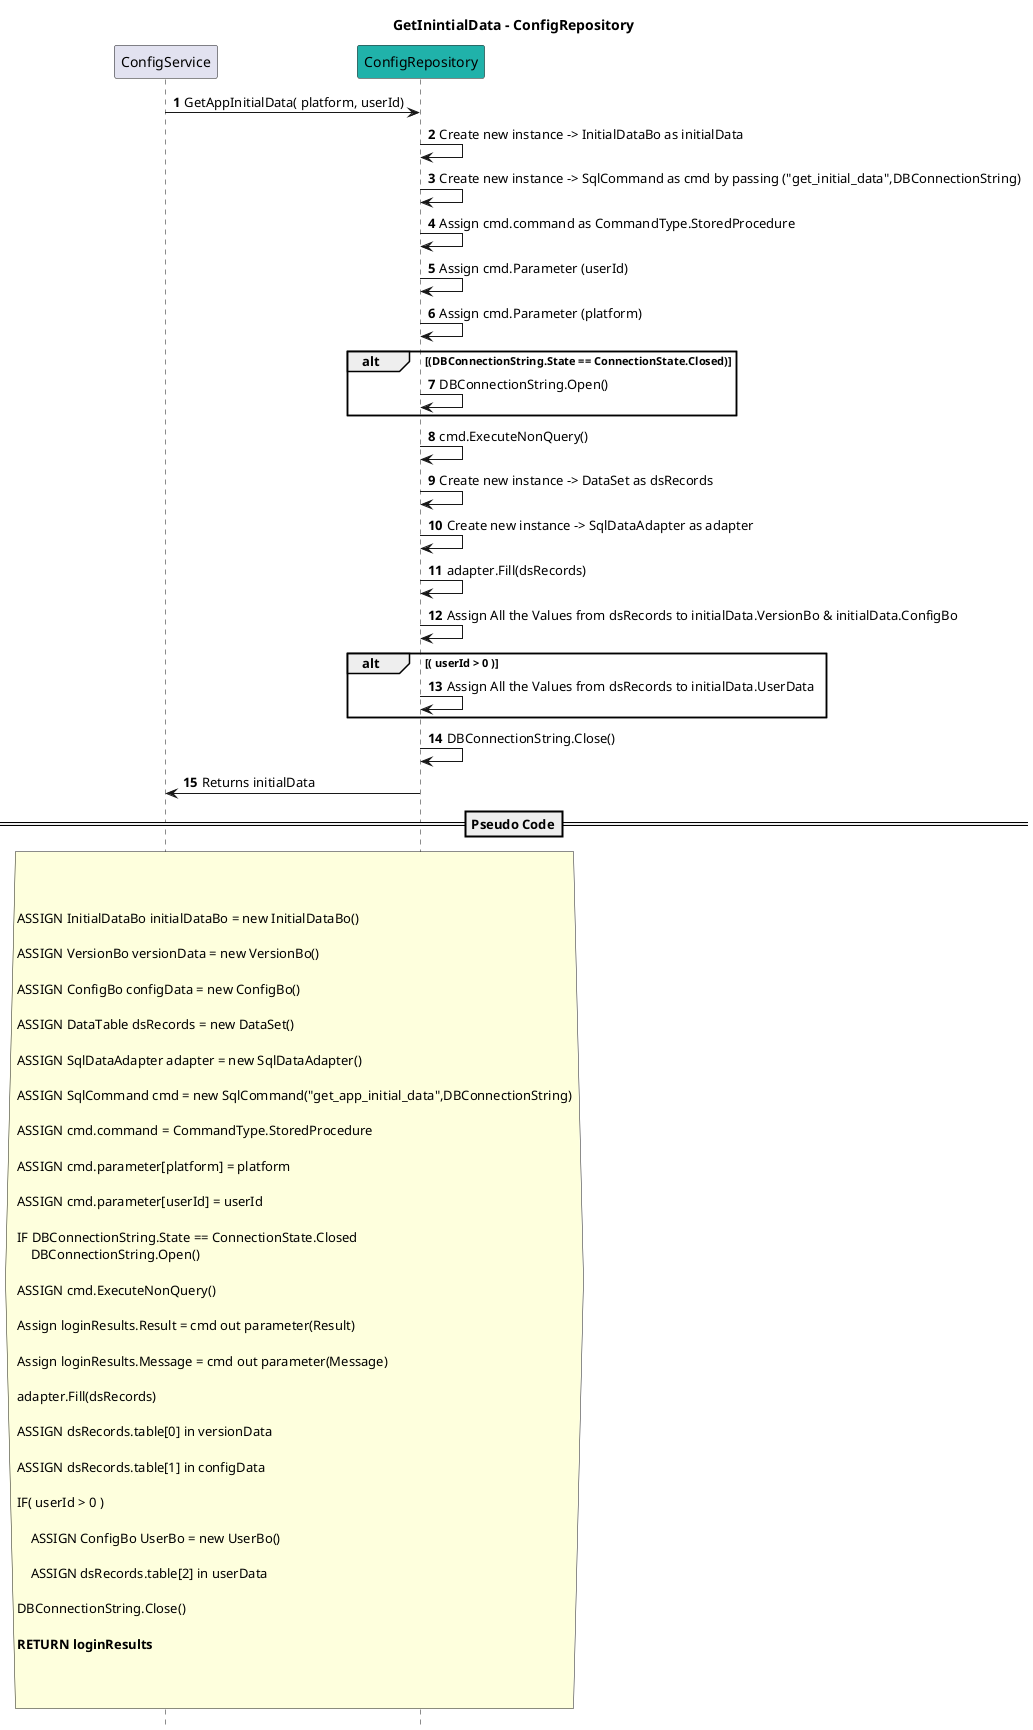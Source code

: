 @startuml

title GetInintialData - ConfigRepository
autonumber
hide footbox

participant ConfigService
participant ConfigRepository #LightSeaGreen

ConfigService -> ConfigRepository : GetAppInitialData( platform, userId)



    ConfigRepository -> ConfigRepository : Create new instance -> InitialDataBo as initialData

    ConfigRepository -> ConfigRepository : Create new instance -> SqlCommand as cmd by passing ("get_initial_data",DBConnectionString)

    ConfigRepository -> ConfigRepository : Assign cmd.command as CommandType.StoredProcedure

    ConfigRepository -> ConfigRepository : Assign cmd.Parameter (userId)

    ConfigRepository -> ConfigRepository : Assign cmd.Parameter (platform)
    
    alt (DBConnectionString.State == ConnectionState.Closed)
        ConfigRepository -> ConfigRepository : DBConnectionString.Open()
    end

    ConfigRepository -> ConfigRepository : cmd.ExecuteNonQuery()

    ConfigRepository -> ConfigRepository : Create new instance -> DataSet as dsRecords

    ConfigRepository -> ConfigRepository : Create new instance -> SqlDataAdapter as adapter

    ConfigRepository -> ConfigRepository : adapter.Fill(dsRecords)

    ConfigRepository -> ConfigRepository : Assign All the Values from dsRecords to initialData.VersionBo & initialData.ConfigBo
    

    alt ( userId > 0 )
        


        ConfigRepository -> ConfigRepository : Assign All the Values from dsRecords to initialData.UserData 
        
         
    end

    ConfigRepository -> ConfigRepository : DBConnectionString.Close()



    ConfigRepository -> ConfigService : Returns initialData


==Pseudo Code==
hnote across

    
        
        ASSIGN InitialDataBo initialDataBo = new InitialDataBo()

        ASSIGN VersionBo versionData = new VersionBo()

        ASSIGN ConfigBo configData = new ConfigBo()

        ASSIGN DataTable dsRecords = new DataSet()

        ASSIGN SqlDataAdapter adapter = new SqlDataAdapter()

        ASSIGN SqlCommand cmd = new SqlCommand("get_app_initial_data",DBConnectionString)
        
        ASSIGN cmd.command = CommandType.StoredProcedure

        ASSIGN cmd.parameter[platform] = platform

        ASSIGN cmd.parameter[userId] = userId
        
        IF DBConnectionString.State == ConnectionState.Closed
            DBConnectionString.Open()
        
        ASSIGN cmd.ExecuteNonQuery() 

        Assign loginResults.Result = cmd out parameter(Result)

        Assign loginResults.Message = cmd out parameter(Message)

        adapter.Fill(dsRecords)

        ASSIGN dsRecords.table[0] in versionData

        ASSIGN dsRecords.table[1] in configData

        IF( userId > 0 )

            ASSIGN ConfigBo UserBo = new UserBo()

            ASSIGN dsRecords.table[2] in userData
            
        DBConnectionString.Close()

        **RETURN loginResults**

   
    
end note



@enduml